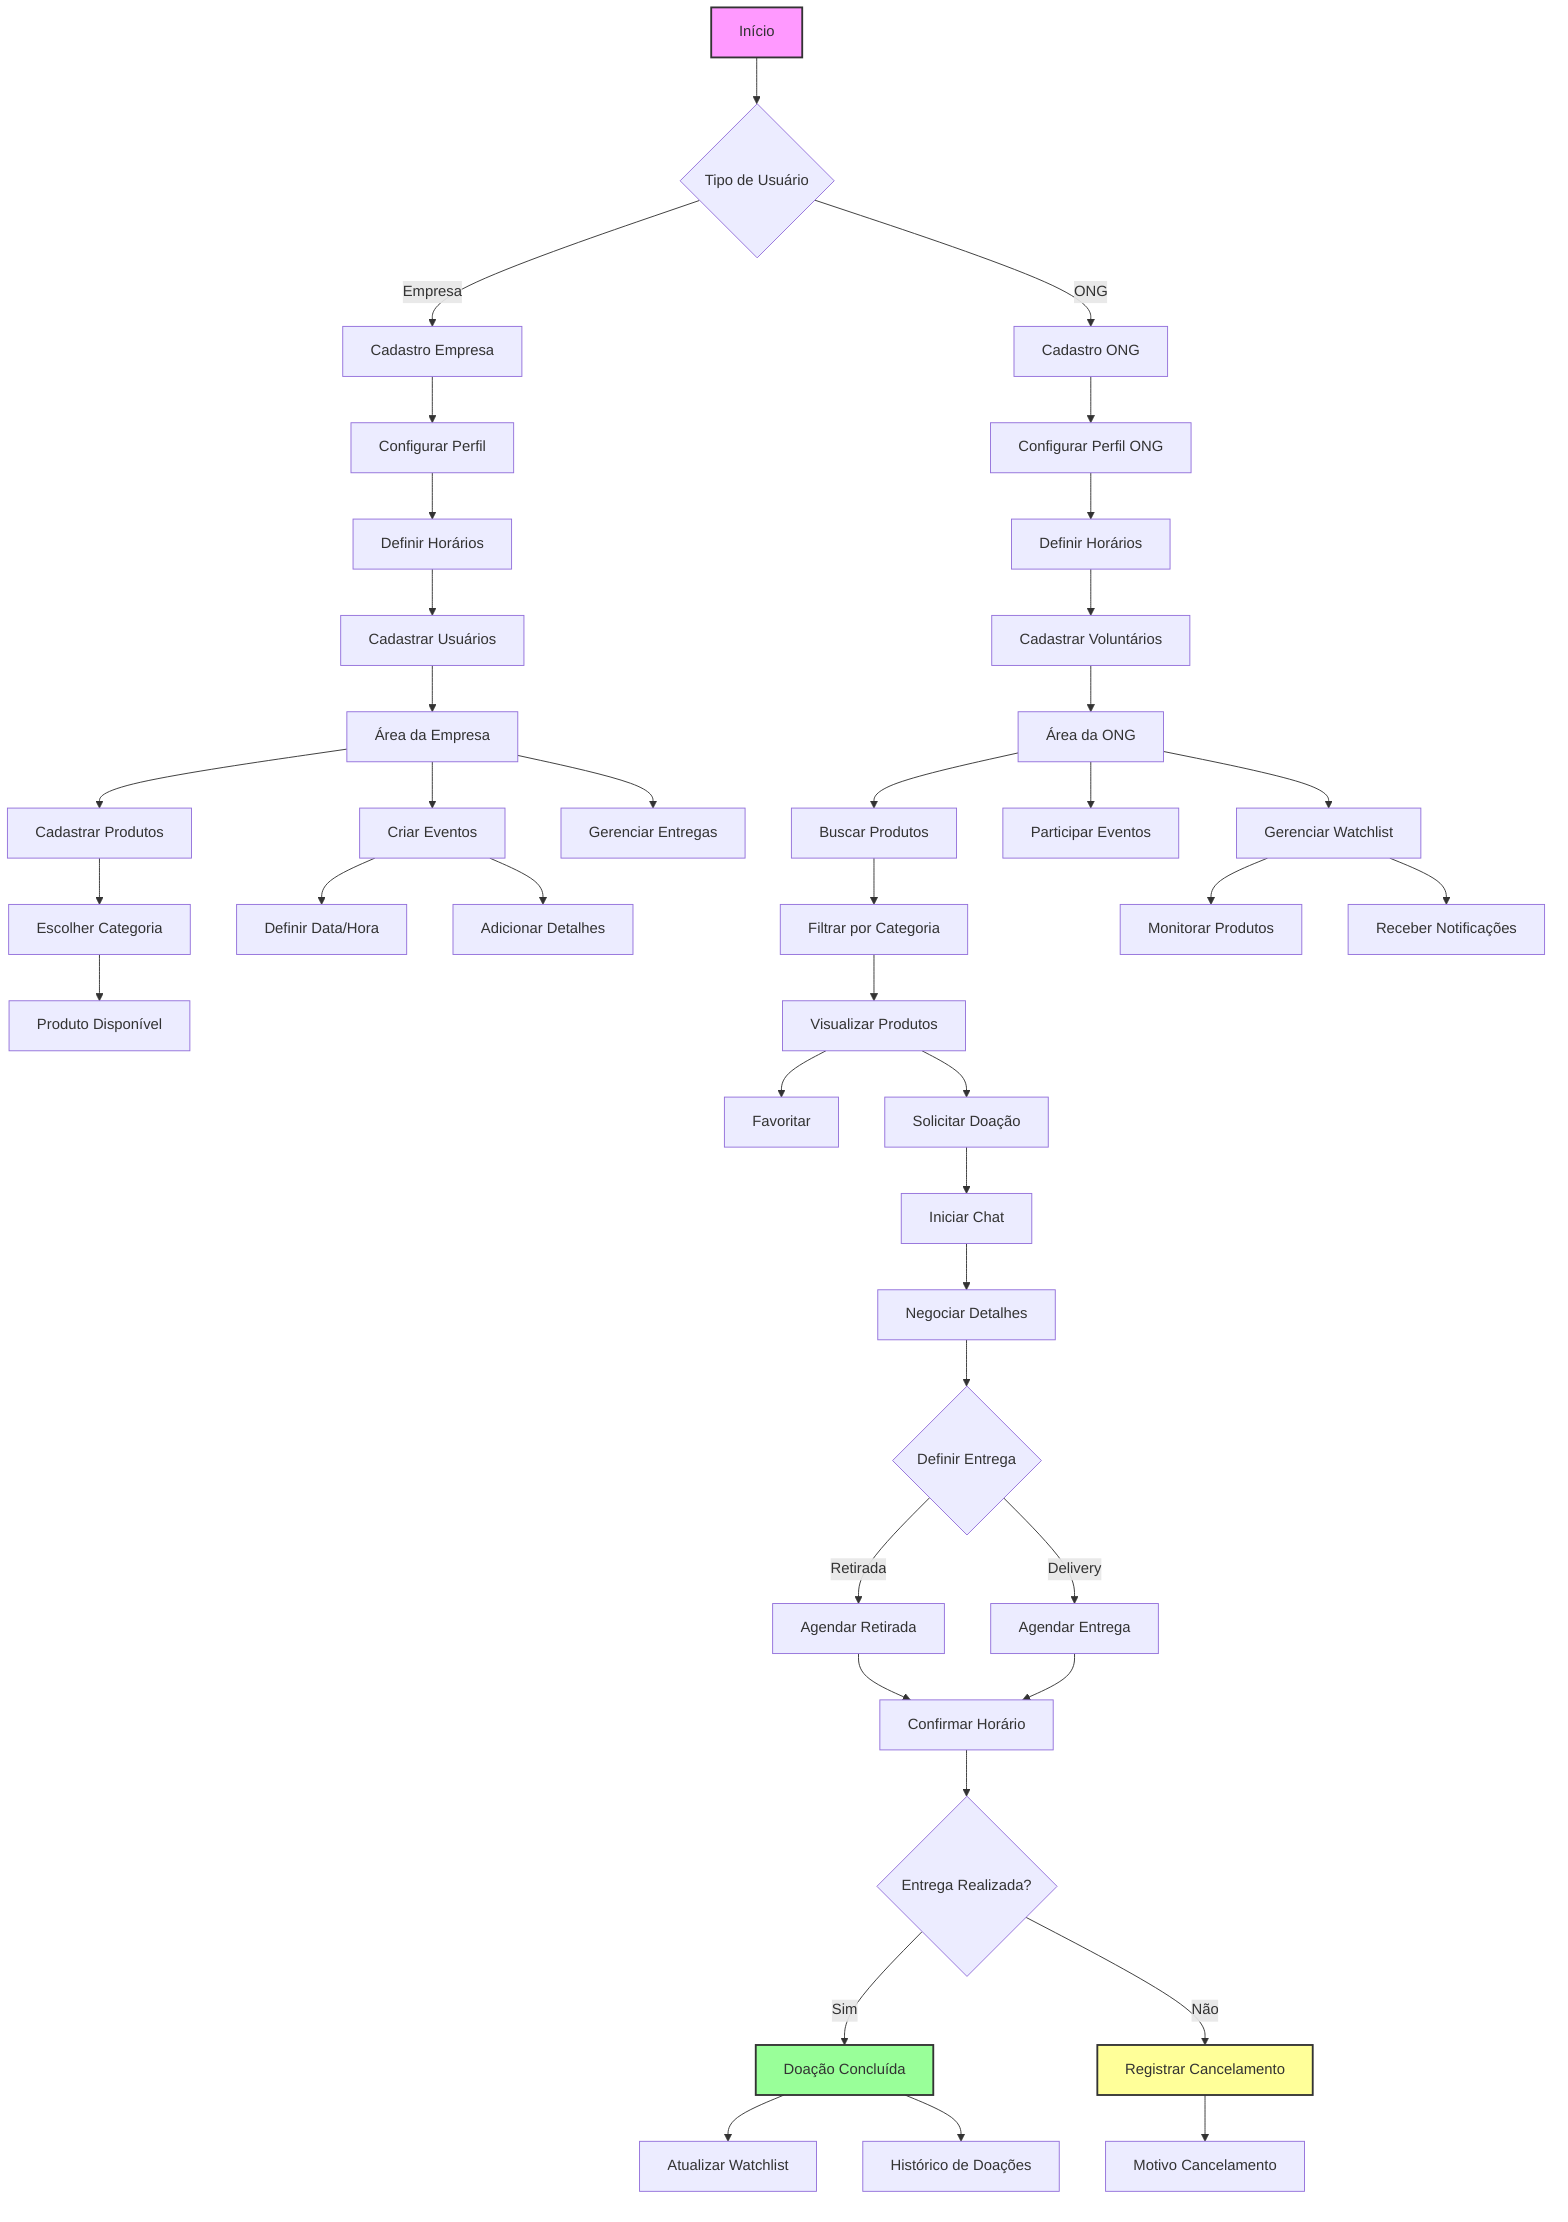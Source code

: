 graph TD
    A[Início] --> B{Tipo de Usuário}
    B -->|Empresa| C[Cadastro Empresa]
    B -->|ONG| D[Cadastro ONG]
    
    %% Fluxo da Empresa
    C --> E[Configurar Perfil]
    E --> F[Definir Horários]
    F --> G[Cadastrar Usuários]
    
    G --> H[Área da Empresa]
    H --> I[Cadastrar Produtos]
    H --> J[Criar Eventos]
    H --> K[Gerenciar Entregas]
    
    I --> L[Escolher Categoria]
    L --> M[Produto Disponível]
    
    %% Fluxo da ONG
    D --> N[Configurar Perfil ONG]
    N --> O[Definir Horários]
    O --> P[Cadastrar Voluntários]
    
    P --> Q[Área da ONG]
    Q --> R[Buscar Produtos]
    Q --> S[Participar Eventos]
    Q --> T[Gerenciar Watchlist]
    
    %% Interação com Produtos
    R --> U[Filtrar por Categoria]
    U --> V[Visualizar Produtos]
    V --> W[Favoritar]
    V --> X[Solicitar Doação]
    
    %% Sistema de Chat
    X --> Y[Iniciar Chat]
    Y --> Z[Negociar Detalhes]
    
    %% Sistema de Entrega
    Z --> AA{Definir Entrega}
    AA -->|Retirada| AB[Agendar Retirada]
    AA -->|Delivery| AC[Agendar Entrega]
    
    %% Confirmação
    AB --> AD[Confirmar Horário]
    AC --> AD
    
    %% Finalização
    AD --> AE{Entrega Realizada?}
    AE -->|Sim| AF[Doação Concluída]
    AE -->|Não| AG[Registrar Cancelamento]
    AG --> AH[Motivo Cancelamento]
    
    %% Monitoramento
    AF --> AI[Atualizar Watchlist]
    AF --> AJ[Histórico de Doações]
    
    %% Subprocessos
    J --> AK[Definir Data/Hora]
    J --> AL[Adicionar Detalhes]
    
    T --> AM[Monitorar Produtos]
    T --> AN[Receber Notificações]
    
    style A fill:#f9f,stroke:#333,stroke-width:2px
    style AF fill:#9f9,stroke:#333,stroke-width:2px
    style AG fill:#ff9,stroke:#333,stroke-width:2px